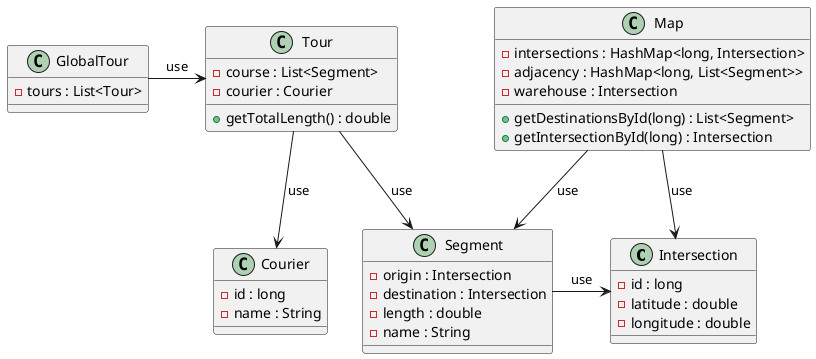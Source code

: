 @startuml

class Intersection {
    - id : long
    - latitude : double
    - longitude : double
}

class Segment {
    - origin : Intersection
    - destination : Intersection
    - length : double
    - name : String
}

class Map {
    - intersections : HashMap<long, Intersection>
    - adjacency : HashMap<long, List<Segment>>
    - warehouse : Intersection
    + getDestinationsById(long) : List<Segment>
    + getIntersectionById(long) : Intersection
}

class Tour {
    - course : List<Segment>
    - courier : Courier
    + getTotalLength() : double
}

class GlobalTour {
    - tours : List<Tour>
}

class Courier {
    - id : long
    - name : String
}

Segment -> Intersection : use
Map --> Intersection : use
Map --> Segment : use
Tour --> Segment : use
Tour --> Courier : use
GlobalTour -> Tour : use





@enduml